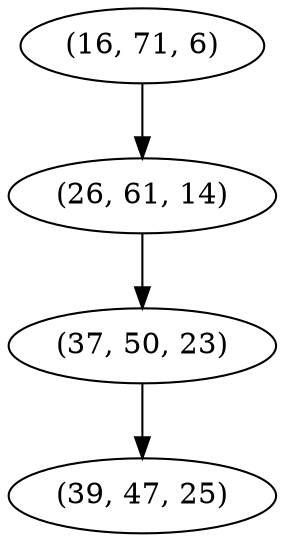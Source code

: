 digraph tree {
    "(16, 71, 6)";
    "(26, 61, 14)";
    "(37, 50, 23)";
    "(39, 47, 25)";
    "(16, 71, 6)" -> "(26, 61, 14)";
    "(26, 61, 14)" -> "(37, 50, 23)";
    "(37, 50, 23)" -> "(39, 47, 25)";
}
